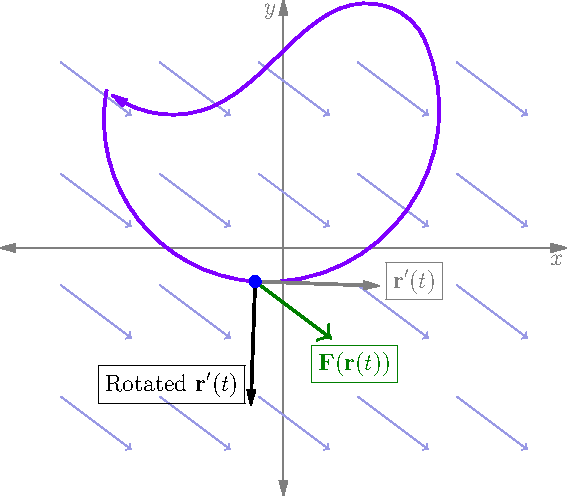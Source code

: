 size(10cm);

usepackage("amsmath");
import graph;
xaxis("$x$", -0.8, 0.8, grey, Arrows);
yaxis("$y$", -0.7, 0.7, grey, Arrows);
real w = 0.7;

for (int i=0; i<5; ++i) {
  for (int j=0; j<4; ++j) {
    draw(
      shift(-0.9*w,-0.6*w)*((0.4*i*w,0.45*j*w)--(0.4*i*w+0.2,0.45*j*w-0.15)),
      rgb(0.6,0.6,0.9), EndArrow(TeXHead));
  }
}

pair A = (-0.5,0.445);
pair B = (-0.08,-0.095);
pair C = (0.4,0.585);
pair D = (0.3,0.68);
pair E = (-0.2,0.4);
draw(A..B..C..C..D..E..A, purple+1.4, EndMargin);
draw(A..B..C..C..D..E..A, purple, EndArrow, EndMargin);
dotfactor *= 2;

pair X = B+0.35*dir(-2);
pair Y = B+1.08*(0.2, -0.15);
pair Z = B+0.35*dir(-92);
draw(B--X, grey, EndArrow);
draw(B--X, grey + 1.4, Margins);
draw(B--Z, black, EndArrow);
draw(B--Z, black + 1.4, Margins);
draw(B--Y, deepgreen + 1.2, EndArrow(TeXHead));
dot(B, blue);
label("$\boxed{\mathbf{r}'(t)}$", X, dir(10), grey);
label("$\boxed{\text{Rotated }\mathbf{r}'(t)}$", Z, dir(140), black);
label("$\boxed{\mathbf{F}(\mathbf{r}(t))}$", Y, dir(-65), deepgreen);
